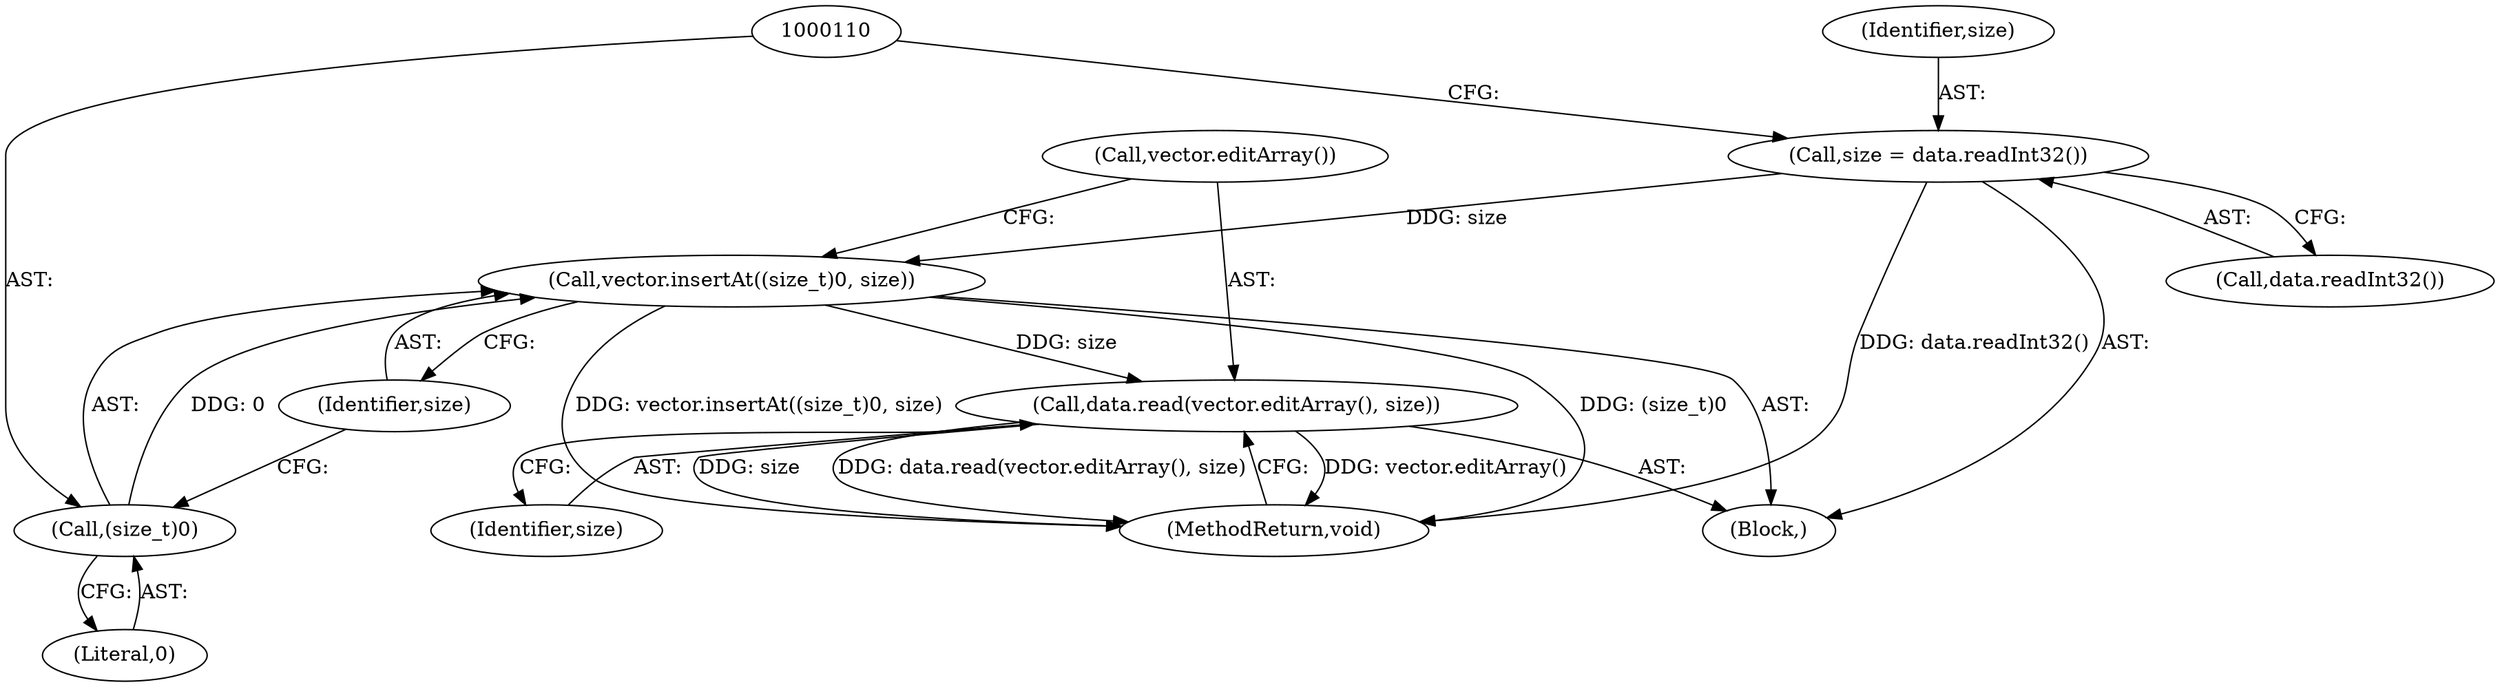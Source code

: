 digraph "1_Android_bf7a67c33c0f044abeef3b9746f434b7f3295bb1@API" {
"1000113" [label="(Call,data.read(vector.editArray(), size))"];
"1000108" [label="(Call,vector.insertAt((size_t)0, size))"];
"1000109" [label="(Call,(size_t)0)"];
"1000105" [label="(Call,size = data.readInt32())"];
"1000107" [label="(Call,data.readInt32())"];
"1000109" [label="(Call,(size_t)0)"];
"1000113" [label="(Call,data.read(vector.editArray(), size))"];
"1000111" [label="(Literal,0)"];
"1000115" [label="(Identifier,size)"];
"1000108" [label="(Call,vector.insertAt((size_t)0, size))"];
"1000112" [label="(Identifier,size)"];
"1000103" [label="(Block,)"];
"1000105" [label="(Call,size = data.readInt32())"];
"1000106" [label="(Identifier,size)"];
"1000116" [label="(MethodReturn,void)"];
"1000114" [label="(Call,vector.editArray())"];
"1000113" -> "1000103"  [label="AST: "];
"1000113" -> "1000115"  [label="CFG: "];
"1000114" -> "1000113"  [label="AST: "];
"1000115" -> "1000113"  [label="AST: "];
"1000116" -> "1000113"  [label="CFG: "];
"1000113" -> "1000116"  [label="DDG: vector.editArray()"];
"1000113" -> "1000116"  [label="DDG: size"];
"1000113" -> "1000116"  [label="DDG: data.read(vector.editArray(), size)"];
"1000108" -> "1000113"  [label="DDG: size"];
"1000108" -> "1000103"  [label="AST: "];
"1000108" -> "1000112"  [label="CFG: "];
"1000109" -> "1000108"  [label="AST: "];
"1000112" -> "1000108"  [label="AST: "];
"1000114" -> "1000108"  [label="CFG: "];
"1000108" -> "1000116"  [label="DDG: vector.insertAt((size_t)0, size)"];
"1000108" -> "1000116"  [label="DDG: (size_t)0"];
"1000109" -> "1000108"  [label="DDG: 0"];
"1000105" -> "1000108"  [label="DDG: size"];
"1000109" -> "1000111"  [label="CFG: "];
"1000110" -> "1000109"  [label="AST: "];
"1000111" -> "1000109"  [label="AST: "];
"1000112" -> "1000109"  [label="CFG: "];
"1000105" -> "1000103"  [label="AST: "];
"1000105" -> "1000107"  [label="CFG: "];
"1000106" -> "1000105"  [label="AST: "];
"1000107" -> "1000105"  [label="AST: "];
"1000110" -> "1000105"  [label="CFG: "];
"1000105" -> "1000116"  [label="DDG: data.readInt32()"];
}

